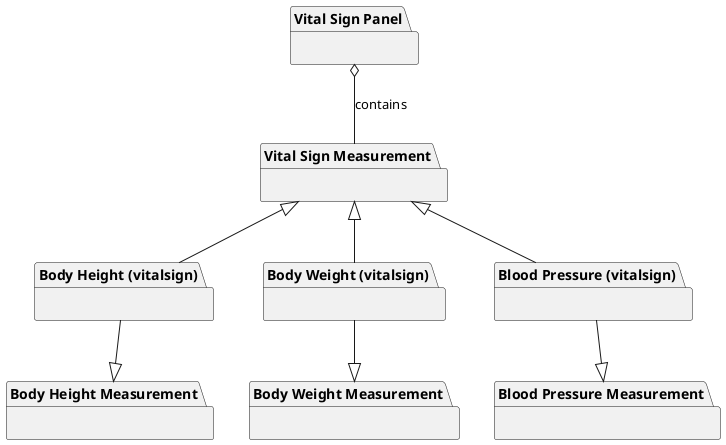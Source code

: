 @startuml


package "Vital Sign Panel" as pkg {

}

package "Vital Sign Measurement" as pkg1 {

}

pkg o-- pkg1 : contains

package "Blood Pressure Measurement" as pkg2a {
}
package "Body Weight Measurement" as pkg3a {
}
package "Body Height Measurement" as pkg4a {
}

package "Blood Pressure (vitalsign)" as pkg2b {
}
package "Body Weight (vitalsign)" as pkg3b {
}
package "Body Height (vitalsign)" as pkg4b {
}


pkg1 <|-- pkg2b
pkg1 <|-- pkg3b
pkg1 <|-- pkg4b

pkg2a <|-up- pkg2b
pkg3a <|-up- pkg3b
pkg4a <|-up- pkg4b


@enduml
